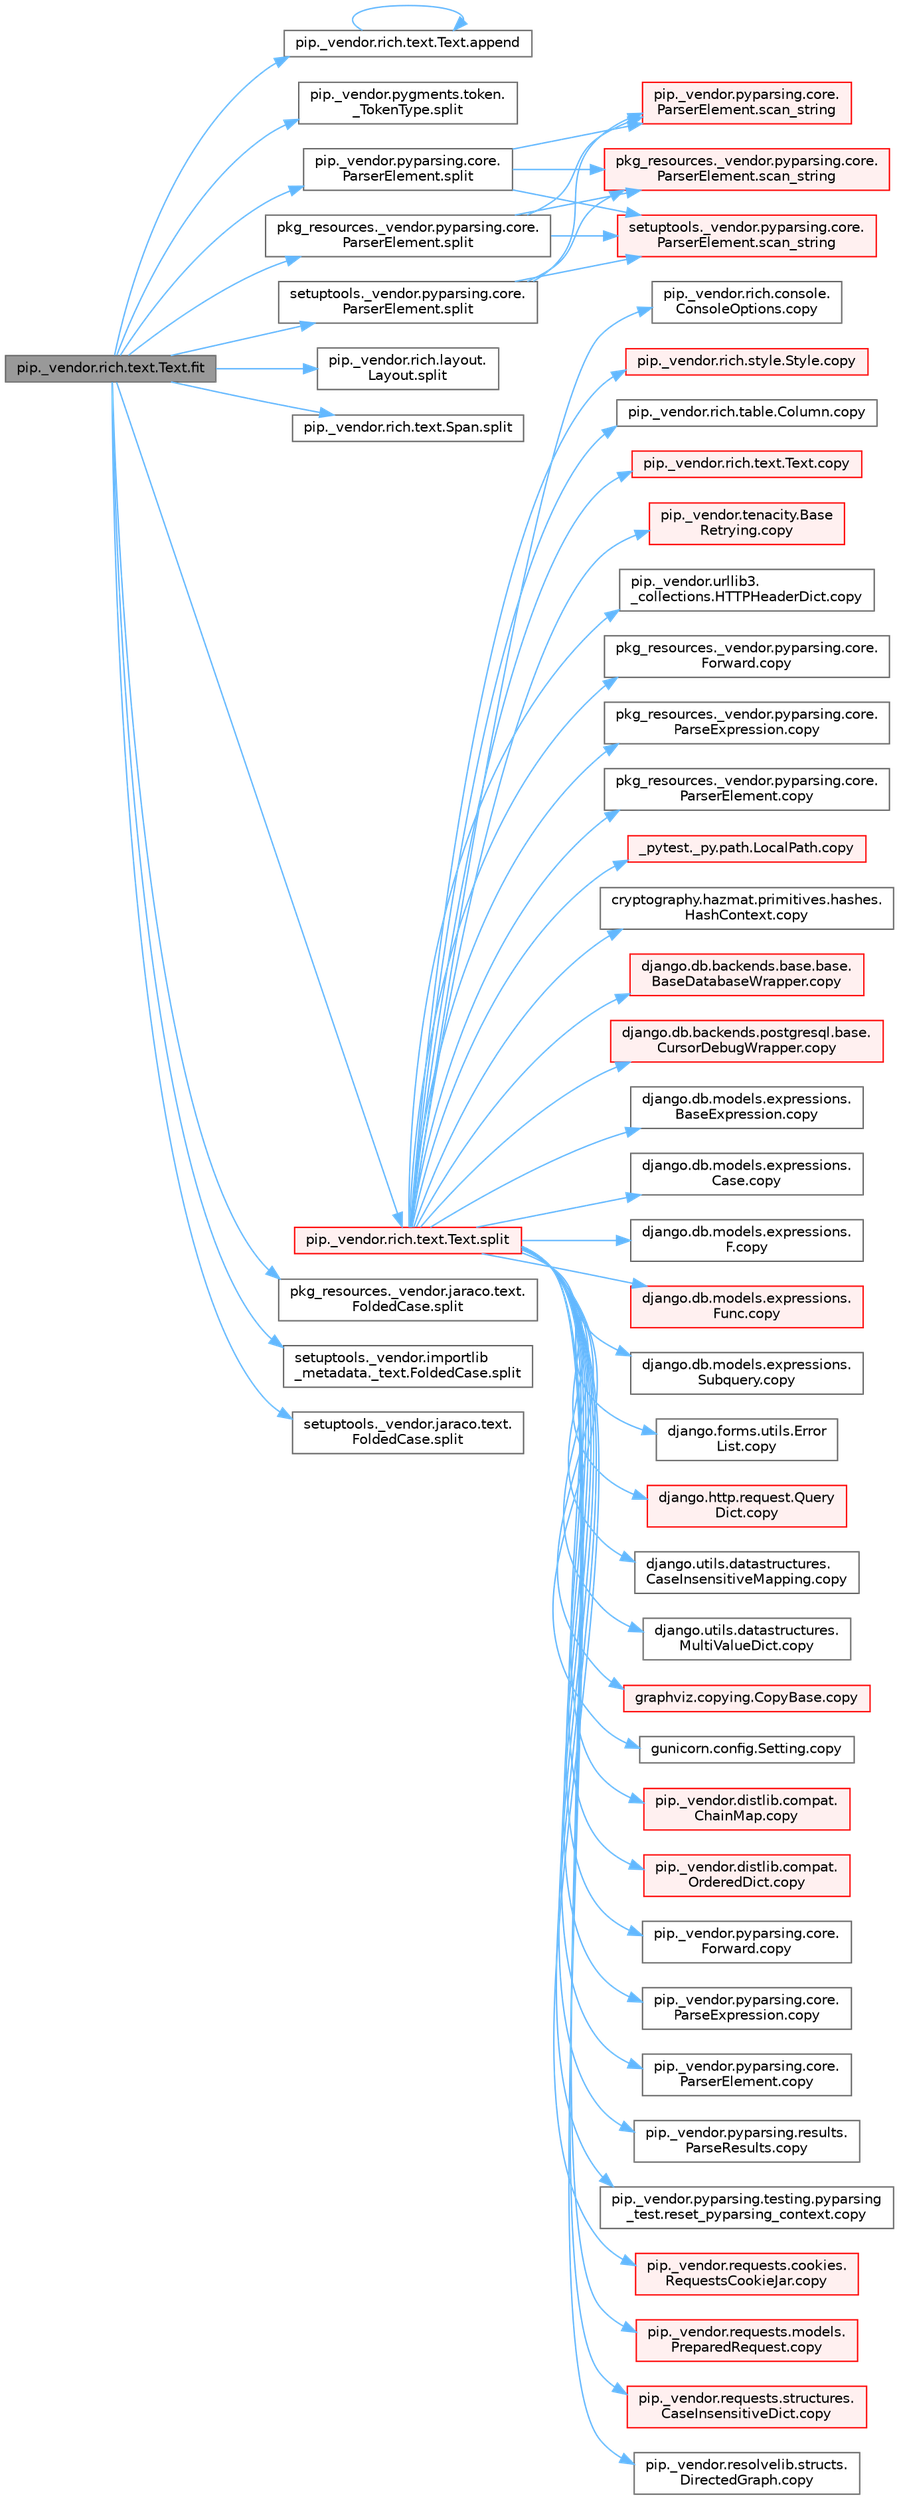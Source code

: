digraph "pip._vendor.rich.text.Text.fit"
{
 // LATEX_PDF_SIZE
  bgcolor="transparent";
  edge [fontname=Helvetica,fontsize=10,labelfontname=Helvetica,labelfontsize=10];
  node [fontname=Helvetica,fontsize=10,shape=box,height=0.2,width=0.4];
  rankdir="LR";
  Node1 [id="Node000001",label="pip._vendor.rich.text.Text.fit",height=0.2,width=0.4,color="gray40", fillcolor="grey60", style="filled", fontcolor="black",tooltip=" "];
  Node1 -> Node2 [id="edge1_Node000001_Node000002",color="steelblue1",style="solid",tooltip=" "];
  Node2 [id="Node000002",label="pip._vendor.rich.text.Text.append",height=0.2,width=0.4,color="grey40", fillcolor="white", style="filled",URL="$classpip_1_1__vendor_1_1rich_1_1text_1_1_text.html#ac50e796231ea0bcbefd7fdda378ae2d0",tooltip=" "];
  Node2 -> Node2 [id="edge2_Node000002_Node000002",color="steelblue1",style="solid",tooltip=" "];
  Node1 -> Node3 [id="edge3_Node000001_Node000003",color="steelblue1",style="solid",tooltip=" "];
  Node3 [id="Node000003",label="pip._vendor.pygments.token.\l_TokenType.split",height=0.2,width=0.4,color="grey40", fillcolor="white", style="filled",URL="$classpip_1_1__vendor_1_1pygments_1_1token_1_1___token_type.html#a3d01a6c38f1541b83d8a50d6d26255f3",tooltip=" "];
  Node1 -> Node4 [id="edge4_Node000001_Node000004",color="steelblue1",style="solid",tooltip=" "];
  Node4 [id="Node000004",label="pip._vendor.pyparsing.core.\lParserElement.split",height=0.2,width=0.4,color="grey40", fillcolor="white", style="filled",URL="$classpip_1_1__vendor_1_1pyparsing_1_1core_1_1_parser_element.html#a4d8b15e96c35f49dd311c05519c05b48",tooltip=" "];
  Node4 -> Node5 [id="edge5_Node000004_Node000005",color="steelblue1",style="solid",tooltip=" "];
  Node5 [id="Node000005",label="pip._vendor.pyparsing.core.\lParserElement.scan_string",height=0.2,width=0.4,color="red", fillcolor="#FFF0F0", style="filled",URL="$classpip_1_1__vendor_1_1pyparsing_1_1core_1_1_parser_element.html#a0a066b31d55597f3b2ac426eab0ef7a8",tooltip=" "];
  Node4 -> Node66 [id="edge6_Node000004_Node000066",color="steelblue1",style="solid",tooltip=" "];
  Node66 [id="Node000066",label="pkg_resources._vendor.pyparsing.core.\lParserElement.scan_string",height=0.2,width=0.4,color="red", fillcolor="#FFF0F0", style="filled",URL="$classpkg__resources_1_1__vendor_1_1pyparsing_1_1core_1_1_parser_element.html#a72c2c28e4b4d308fb917b19795da3b31",tooltip=" "];
  Node4 -> Node67 [id="edge7_Node000004_Node000067",color="steelblue1",style="solid",tooltip=" "];
  Node67 [id="Node000067",label="setuptools._vendor.pyparsing.core.\lParserElement.scan_string",height=0.2,width=0.4,color="red", fillcolor="#FFF0F0", style="filled",URL="$classsetuptools_1_1__vendor_1_1pyparsing_1_1core_1_1_parser_element.html#a1e2aa4fc1e0debef9f876b7e1ccbfb62",tooltip=" "];
  Node1 -> Node68 [id="edge8_Node000001_Node000068",color="steelblue1",style="solid",tooltip=" "];
  Node68 [id="Node000068",label="pip._vendor.rich.layout.\lLayout.split",height=0.2,width=0.4,color="grey40", fillcolor="white", style="filled",URL="$classpip_1_1__vendor_1_1rich_1_1layout_1_1_layout.html#aca76e57b5a022d85f95730f661a23984",tooltip=" "];
  Node1 -> Node69 [id="edge9_Node000001_Node000069",color="steelblue1",style="solid",tooltip=" "];
  Node69 [id="Node000069",label="pip._vendor.rich.text.Span.split",height=0.2,width=0.4,color="grey40", fillcolor="white", style="filled",URL="$classpip_1_1__vendor_1_1rich_1_1text_1_1_span.html#a9c49dd58fd7dd923cabb50069550f1a5",tooltip=" "];
  Node1 -> Node70 [id="edge10_Node000001_Node000070",color="steelblue1",style="solid",tooltip=" "];
  Node70 [id="Node000070",label="pip._vendor.rich.text.Text.split",height=0.2,width=0.4,color="red", fillcolor="#FFF0F0", style="filled",URL="$classpip_1_1__vendor_1_1rich_1_1text_1_1_text.html#a73ffa0adbe053fc8c7cca53e4ce32c7b",tooltip=" "];
  Node70 -> Node71 [id="edge11_Node000070_Node000071",color="steelblue1",style="solid",tooltip=" "];
  Node71 [id="Node000071",label="_pytest._py.path.LocalPath.copy",height=0.2,width=0.4,color="red", fillcolor="#FFF0F0", style="filled",URL="$class__pytest_1_1__py_1_1path_1_1_local_path.html#a9eeecae0b90a7147e6bf23d6ea8fc6c0",tooltip=" "];
  Node70 -> Node2357 [id="edge12_Node000070_Node002357",color="steelblue1",style="solid",tooltip=" "];
  Node2357 [id="Node002357",label="cryptography.hazmat.primitives.hashes.\lHashContext.copy",height=0.2,width=0.4,color="grey40", fillcolor="white", style="filled",URL="$classcryptography_1_1hazmat_1_1primitives_1_1hashes_1_1_hash_context.html#a9f9b30a47684d469cfdc3db7a7261ea1",tooltip=" "];
  Node70 -> Node2358 [id="edge13_Node000070_Node002358",color="steelblue1",style="solid",tooltip=" "];
  Node2358 [id="Node002358",label="django.db.backends.base.base.\lBaseDatabaseWrapper.copy",height=0.2,width=0.4,color="red", fillcolor="#FFF0F0", style="filled",URL="$classdjango_1_1db_1_1backends_1_1base_1_1base_1_1_base_database_wrapper.html#a655ed3d049ec9c35530e8819d28fdc62",tooltip=" "];
  Node70 -> Node2359 [id="edge14_Node000070_Node002359",color="steelblue1",style="solid",tooltip=" "];
  Node2359 [id="Node002359",label="django.db.backends.postgresql.base.\lCursorDebugWrapper.copy",height=0.2,width=0.4,color="red", fillcolor="#FFF0F0", style="filled",URL="$classdjango_1_1db_1_1backends_1_1postgresql_1_1base_1_1_cursor_debug_wrapper.html#a35ca6cc5e6e9ba970c3c3f7469be22ef",tooltip=" "];
  Node70 -> Node2361 [id="edge15_Node000070_Node002361",color="steelblue1",style="solid",tooltip=" "];
  Node2361 [id="Node002361",label="django.db.models.expressions.\lBaseExpression.copy",height=0.2,width=0.4,color="grey40", fillcolor="white", style="filled",URL="$classdjango_1_1db_1_1models_1_1expressions_1_1_base_expression.html#aeeb404c3f264e4a520308bad3b41fabf",tooltip=" "];
  Node70 -> Node2362 [id="edge16_Node000070_Node002362",color="steelblue1",style="solid",tooltip=" "];
  Node2362 [id="Node002362",label="django.db.models.expressions.\lCase.copy",height=0.2,width=0.4,color="grey40", fillcolor="white", style="filled",URL="$classdjango_1_1db_1_1models_1_1expressions_1_1_case.html#a98cff87cf380bd54d7c21cb381c64daf",tooltip=" "];
  Node70 -> Node2363 [id="edge17_Node000070_Node002363",color="steelblue1",style="solid",tooltip=" "];
  Node2363 [id="Node002363",label="django.db.models.expressions.\lF.copy",height=0.2,width=0.4,color="grey40", fillcolor="white", style="filled",URL="$classdjango_1_1db_1_1models_1_1expressions_1_1_f.html#a58698f9a53ce3133f53d1602cc551e1b",tooltip=" "];
  Node70 -> Node2364 [id="edge18_Node000070_Node002364",color="steelblue1",style="solid",tooltip=" "];
  Node2364 [id="Node002364",label="django.db.models.expressions.\lFunc.copy",height=0.2,width=0.4,color="red", fillcolor="#FFF0F0", style="filled",URL="$classdjango_1_1db_1_1models_1_1expressions_1_1_func.html#a6883d18f5aeb4398d367e841e6e21671",tooltip=" "];
  Node70 -> Node2365 [id="edge19_Node000070_Node002365",color="steelblue1",style="solid",tooltip=" "];
  Node2365 [id="Node002365",label="django.db.models.expressions.\lSubquery.copy",height=0.2,width=0.4,color="grey40", fillcolor="white", style="filled",URL="$classdjango_1_1db_1_1models_1_1expressions_1_1_subquery.html#a59363e529ff37aa5c16a09b76e6e6bf9",tooltip=" "];
  Node70 -> Node2366 [id="edge20_Node000070_Node002366",color="steelblue1",style="solid",tooltip=" "];
  Node2366 [id="Node002366",label="django.forms.utils.Error\lList.copy",height=0.2,width=0.4,color="grey40", fillcolor="white", style="filled",URL="$classdjango_1_1forms_1_1utils_1_1_error_list.html#a46176c1849362dd93ea227cfec28d1ff",tooltip=" "];
  Node70 -> Node2367 [id="edge21_Node000070_Node002367",color="steelblue1",style="solid",tooltip=" "];
  Node2367 [id="Node002367",label="django.http.request.Query\lDict.copy",height=0.2,width=0.4,color="red", fillcolor="#FFF0F0", style="filled",URL="$classdjango_1_1http_1_1request_1_1_query_dict.html#ada9e4956e62868c5587b9ffde7b358b5",tooltip=" "];
  Node70 -> Node2540 [id="edge22_Node000070_Node002540",color="steelblue1",style="solid",tooltip=" "];
  Node2540 [id="Node002540",label="django.utils.datastructures.\lCaseInsensitiveMapping.copy",height=0.2,width=0.4,color="grey40", fillcolor="white", style="filled",URL="$classdjango_1_1utils_1_1datastructures_1_1_case_insensitive_mapping.html#a89e52f7d943ef70ee9e2731a1bb25084",tooltip=" "];
  Node70 -> Node2541 [id="edge23_Node000070_Node002541",color="steelblue1",style="solid",tooltip=" "];
  Node2541 [id="Node002541",label="django.utils.datastructures.\lMultiValueDict.copy",height=0.2,width=0.4,color="grey40", fillcolor="white", style="filled",URL="$classdjango_1_1utils_1_1datastructures_1_1_multi_value_dict.html#aa04a15080bb2af3ac7cc3f4791a54786",tooltip=" "];
  Node70 -> Node2542 [id="edge24_Node000070_Node002542",color="steelblue1",style="solid",tooltip=" "];
  Node2542 [id="Node002542",label="graphviz.copying.CopyBase.copy",height=0.2,width=0.4,color="red", fillcolor="#FFF0F0", style="filled",URL="$classgraphviz_1_1copying_1_1_copy_base.html#a2f81c0dd9b8d1f25d9aebacfdb5ee284",tooltip=" "];
  Node70 -> Node2553 [id="edge25_Node000070_Node002553",color="steelblue1",style="solid",tooltip=" "];
  Node2553 [id="Node002553",label="gunicorn.config.Setting.copy",height=0.2,width=0.4,color="grey40", fillcolor="white", style="filled",URL="$classgunicorn_1_1config_1_1_setting.html#a389321c9f9e3227638ce969dffdfc4dc",tooltip=" "];
  Node70 -> Node2554 [id="edge26_Node000070_Node002554",color="steelblue1",style="solid",tooltip=" "];
  Node2554 [id="Node002554",label="pip._vendor.distlib.compat.\lChainMap.copy",height=0.2,width=0.4,color="red", fillcolor="#FFF0F0", style="filled",URL="$classpip_1_1__vendor_1_1distlib_1_1compat_1_1_chain_map.html#a8146e2ccf536c708cb0b7a09ccf8c537",tooltip=" "];
  Node70 -> Node2555 [id="edge27_Node000070_Node002555",color="steelblue1",style="solid",tooltip=" "];
  Node2555 [id="Node002555",label="pip._vendor.distlib.compat.\lOrderedDict.copy",height=0.2,width=0.4,color="red", fillcolor="#FFF0F0", style="filled",URL="$classpip_1_1__vendor_1_1distlib_1_1compat_1_1_ordered_dict.html#ae6088d806618f017e91d1bd2f61771dd",tooltip=" "];
  Node70 -> Node2556 [id="edge28_Node000070_Node002556",color="steelblue1",style="solid",tooltip=" "];
  Node2556 [id="Node002556",label="pip._vendor.pyparsing.core.\lForward.copy",height=0.2,width=0.4,color="grey40", fillcolor="white", style="filled",URL="$classpip_1_1__vendor_1_1pyparsing_1_1core_1_1_forward.html#afd7e391f2f32fd6350b0e064728bc9a0",tooltip=" "];
  Node70 -> Node2557 [id="edge29_Node000070_Node002557",color="steelblue1",style="solid",tooltip=" "];
  Node2557 [id="Node002557",label="pip._vendor.pyparsing.core.\lParseExpression.copy",height=0.2,width=0.4,color="grey40", fillcolor="white", style="filled",URL="$classpip_1_1__vendor_1_1pyparsing_1_1core_1_1_parse_expression.html#a6c47c811bdb4ddebaa8635bd596d908c",tooltip=" "];
  Node70 -> Node2558 [id="edge30_Node000070_Node002558",color="steelblue1",style="solid",tooltip=" "];
  Node2558 [id="Node002558",label="pip._vendor.pyparsing.core.\lParserElement.copy",height=0.2,width=0.4,color="grey40", fillcolor="white", style="filled",URL="$classpip_1_1__vendor_1_1pyparsing_1_1core_1_1_parser_element.html#a90cf16d51d3eb590beb84714d46fd86e",tooltip=" "];
  Node70 -> Node2559 [id="edge31_Node000070_Node002559",color="steelblue1",style="solid",tooltip=" "];
  Node2559 [id="Node002559",label="pip._vendor.pyparsing.results.\lParseResults.copy",height=0.2,width=0.4,color="grey40", fillcolor="white", style="filled",URL="$classpip_1_1__vendor_1_1pyparsing_1_1results_1_1_parse_results.html#a943baafa125ab0ae889f20409bdc360c",tooltip=" "];
  Node70 -> Node2560 [id="edge32_Node000070_Node002560",color="steelblue1",style="solid",tooltip=" "];
  Node2560 [id="Node002560",label="pip._vendor.pyparsing.testing.pyparsing\l_test.reset_pyparsing_context.copy",height=0.2,width=0.4,color="grey40", fillcolor="white", style="filled",URL="$classpip_1_1__vendor_1_1pyparsing_1_1testing_1_1pyparsing__test_1_1reset__pyparsing__context.html#a8b358db76145f5a96a157c60b10c0042",tooltip=" "];
  Node70 -> Node2561 [id="edge33_Node000070_Node002561",color="steelblue1",style="solid",tooltip=" "];
  Node2561 [id="Node002561",label="pip._vendor.requests.cookies.\lRequestsCookieJar.copy",height=0.2,width=0.4,color="red", fillcolor="#FFF0F0", style="filled",URL="$classpip_1_1__vendor_1_1requests_1_1cookies_1_1_requests_cookie_jar.html#a6f55e74598cf9e2c383486aa1b4eb9ba",tooltip=" "];
  Node70 -> Node2563 [id="edge34_Node000070_Node002563",color="steelblue1",style="solid",tooltip=" "];
  Node2563 [id="Node002563",label="pip._vendor.requests.models.\lPreparedRequest.copy",height=0.2,width=0.4,color="red", fillcolor="#FFF0F0", style="filled",URL="$classpip_1_1__vendor_1_1requests_1_1models_1_1_prepared_request.html#a7548cd215dfcd985b529c710800d964a",tooltip=" "];
  Node70 -> Node2564 [id="edge35_Node000070_Node002564",color="steelblue1",style="solid",tooltip=" "];
  Node2564 [id="Node002564",label="pip._vendor.requests.structures.\lCaseInsensitiveDict.copy",height=0.2,width=0.4,color="red", fillcolor="#FFF0F0", style="filled",URL="$classpip_1_1__vendor_1_1requests_1_1structures_1_1_case_insensitive_dict.html#a2d80c1a56c57eb40550b30eb7d76c571",tooltip=" "];
  Node70 -> Node2565 [id="edge36_Node000070_Node002565",color="steelblue1",style="solid",tooltip=" "];
  Node2565 [id="Node002565",label="pip._vendor.resolvelib.structs.\lDirectedGraph.copy",height=0.2,width=0.4,color="grey40", fillcolor="white", style="filled",URL="$classpip_1_1__vendor_1_1resolvelib_1_1structs_1_1_directed_graph.html#ab782851de23ced11026378fd85cfcf7e",tooltip=" "];
  Node70 -> Node2566 [id="edge37_Node000070_Node002566",color="steelblue1",style="solid",tooltip=" "];
  Node2566 [id="Node002566",label="pip._vendor.rich.console.\lConsoleOptions.copy",height=0.2,width=0.4,color="grey40", fillcolor="white", style="filled",URL="$classpip_1_1__vendor_1_1rich_1_1console_1_1_console_options.html#afd4cbb05271ff8f3ca0e58617edf6a25",tooltip=" "];
  Node70 -> Node2567 [id="edge38_Node000070_Node002567",color="steelblue1",style="solid",tooltip=" "];
  Node2567 [id="Node002567",label="pip._vendor.rich.style.Style.copy",height=0.2,width=0.4,color="red", fillcolor="#FFF0F0", style="filled",URL="$classpip_1_1__vendor_1_1rich_1_1style_1_1_style.html#abba3761f0c189ce79a43f5feeefca1a8",tooltip=" "];
  Node70 -> Node2646 [id="edge39_Node000070_Node002646",color="steelblue1",style="solid",tooltip=" "];
  Node2646 [id="Node002646",label="pip._vendor.rich.table.Column.copy",height=0.2,width=0.4,color="grey40", fillcolor="white", style="filled",URL="$classpip_1_1__vendor_1_1rich_1_1table_1_1_column.html#a2faeacbd8890d591c70ad9a93d53b5fc",tooltip=" "];
  Node70 -> Node2647 [id="edge40_Node000070_Node002647",color="steelblue1",style="solid",tooltip=" "];
  Node2647 [id="Node002647",label="pip._vendor.rich.text.Text.copy",height=0.2,width=0.4,color="red", fillcolor="#FFF0F0", style="filled",URL="$classpip_1_1__vendor_1_1rich_1_1text_1_1_text.html#a93b228d0aa89aa63e6dfbaa40cb7619a",tooltip=" "];
  Node70 -> Node2648 [id="edge41_Node000070_Node002648",color="steelblue1",style="solid",tooltip=" "];
  Node2648 [id="Node002648",label="pip._vendor.tenacity.Base\lRetrying.copy",height=0.2,width=0.4,color="red", fillcolor="#FFF0F0", style="filled",URL="$classpip_1_1__vendor_1_1tenacity_1_1_base_retrying.html#a3b3c595a4448cf55ebb3d1f3660bea88",tooltip=" "];
  Node70 -> Node2682 [id="edge42_Node000070_Node002682",color="steelblue1",style="solid",tooltip=" "];
  Node2682 [id="Node002682",label="pip._vendor.urllib3.\l_collections.HTTPHeaderDict.copy",height=0.2,width=0.4,color="grey40", fillcolor="white", style="filled",URL="$classpip_1_1__vendor_1_1urllib3_1_1__collections_1_1_h_t_t_p_header_dict.html#a5ae57d3926c44a25dc5c14fc9eb2296f",tooltip=" "];
  Node70 -> Node2683 [id="edge43_Node000070_Node002683",color="steelblue1",style="solid",tooltip=" "];
  Node2683 [id="Node002683",label="pkg_resources._vendor.pyparsing.core.\lForward.copy",height=0.2,width=0.4,color="grey40", fillcolor="white", style="filled",URL="$classpkg__resources_1_1__vendor_1_1pyparsing_1_1core_1_1_forward.html#a47d746032d91355693bdb05a8b11555a",tooltip=" "];
  Node70 -> Node2684 [id="edge44_Node000070_Node002684",color="steelblue1",style="solid",tooltip=" "];
  Node2684 [id="Node002684",label="pkg_resources._vendor.pyparsing.core.\lParseExpression.copy",height=0.2,width=0.4,color="grey40", fillcolor="white", style="filled",URL="$classpkg__resources_1_1__vendor_1_1pyparsing_1_1core_1_1_parse_expression.html#a77e73191b6e8457ca0c19626a4f576db",tooltip=" "];
  Node70 -> Node2685 [id="edge45_Node000070_Node002685",color="steelblue1",style="solid",tooltip=" "];
  Node2685 [id="Node002685",label="pkg_resources._vendor.pyparsing.core.\lParserElement.copy",height=0.2,width=0.4,color="grey40", fillcolor="white", style="filled",URL="$classpkg__resources_1_1__vendor_1_1pyparsing_1_1core_1_1_parser_element.html#a1d909c85c8a640c0f08a4f5dafd784ab",tooltip=" "];
  Node1 -> Node3604 [id="edge46_Node000001_Node003604",color="steelblue1",style="solid",tooltip=" "];
  Node3604 [id="Node003604",label="pkg_resources._vendor.jaraco.text.\lFoldedCase.split",height=0.2,width=0.4,color="grey40", fillcolor="white", style="filled",URL="$classpkg__resources_1_1__vendor_1_1jaraco_1_1text_1_1_folded_case.html#a7b2b09e9b0ef614fdfd9c63d50391546",tooltip=" "];
  Node1 -> Node3605 [id="edge47_Node000001_Node003605",color="steelblue1",style="solid",tooltip=" "];
  Node3605 [id="Node003605",label="pkg_resources._vendor.pyparsing.core.\lParserElement.split",height=0.2,width=0.4,color="grey40", fillcolor="white", style="filled",URL="$classpkg__resources_1_1__vendor_1_1pyparsing_1_1core_1_1_parser_element.html#a194801602eaab7fd2483d6a6ef7335b7",tooltip=" "];
  Node3605 -> Node5 [id="edge48_Node003605_Node000005",color="steelblue1",style="solid",tooltip=" "];
  Node3605 -> Node66 [id="edge49_Node003605_Node000066",color="steelblue1",style="solid",tooltip=" "];
  Node3605 -> Node67 [id="edge50_Node003605_Node000067",color="steelblue1",style="solid",tooltip=" "];
  Node1 -> Node3606 [id="edge51_Node000001_Node003606",color="steelblue1",style="solid",tooltip=" "];
  Node3606 [id="Node003606",label="setuptools._vendor.importlib\l_metadata._text.FoldedCase.split",height=0.2,width=0.4,color="grey40", fillcolor="white", style="filled",URL="$classsetuptools_1_1__vendor_1_1importlib__metadata_1_1__text_1_1_folded_case.html#ad11fea50bf332e1e3b18e9afcba1e968",tooltip=" "];
  Node1 -> Node3607 [id="edge52_Node000001_Node003607",color="steelblue1",style="solid",tooltip=" "];
  Node3607 [id="Node003607",label="setuptools._vendor.jaraco.text.\lFoldedCase.split",height=0.2,width=0.4,color="grey40", fillcolor="white", style="filled",URL="$classsetuptools_1_1__vendor_1_1jaraco_1_1text_1_1_folded_case.html#aea9c3fb382726e07c6bec7f3eee21f27",tooltip=" "];
  Node1 -> Node3608 [id="edge53_Node000001_Node003608",color="steelblue1",style="solid",tooltip=" "];
  Node3608 [id="Node003608",label="setuptools._vendor.pyparsing.core.\lParserElement.split",height=0.2,width=0.4,color="grey40", fillcolor="white", style="filled",URL="$classsetuptools_1_1__vendor_1_1pyparsing_1_1core_1_1_parser_element.html#a851b91f91735a7984ff943924b8f5e53",tooltip=" "];
  Node3608 -> Node5 [id="edge54_Node003608_Node000005",color="steelblue1",style="solid",tooltip=" "];
  Node3608 -> Node66 [id="edge55_Node003608_Node000066",color="steelblue1",style="solid",tooltip=" "];
  Node3608 -> Node67 [id="edge56_Node003608_Node000067",color="steelblue1",style="solid",tooltip=" "];
}
